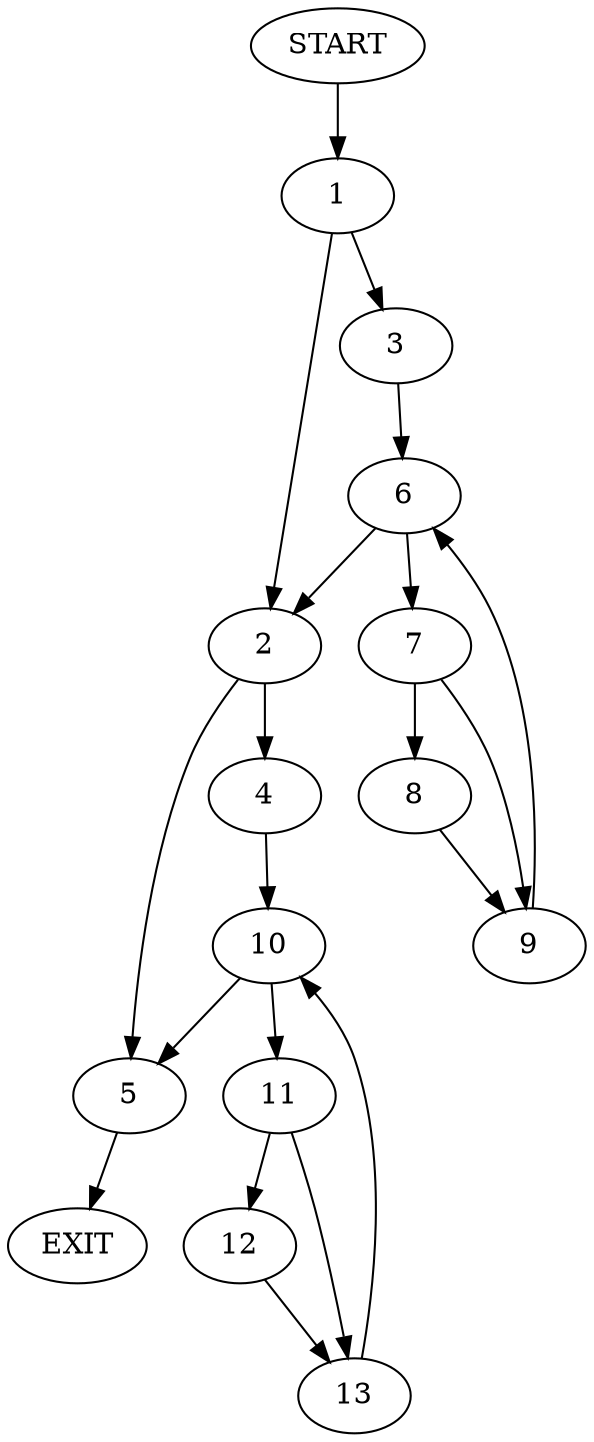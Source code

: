 digraph {
0 [label="START"]
14 [label="EXIT"]
0 -> 1
1 -> 2
1 -> 3
2 -> 4
2 -> 5
3 -> 6
6 -> 7
6 -> 2
7 -> 8
7 -> 9
9 -> 6
8 -> 9
4 -> 10
5 -> 14
10 -> 11
10 -> 5
11 -> 12
11 -> 13
12 -> 13
13 -> 10
}
